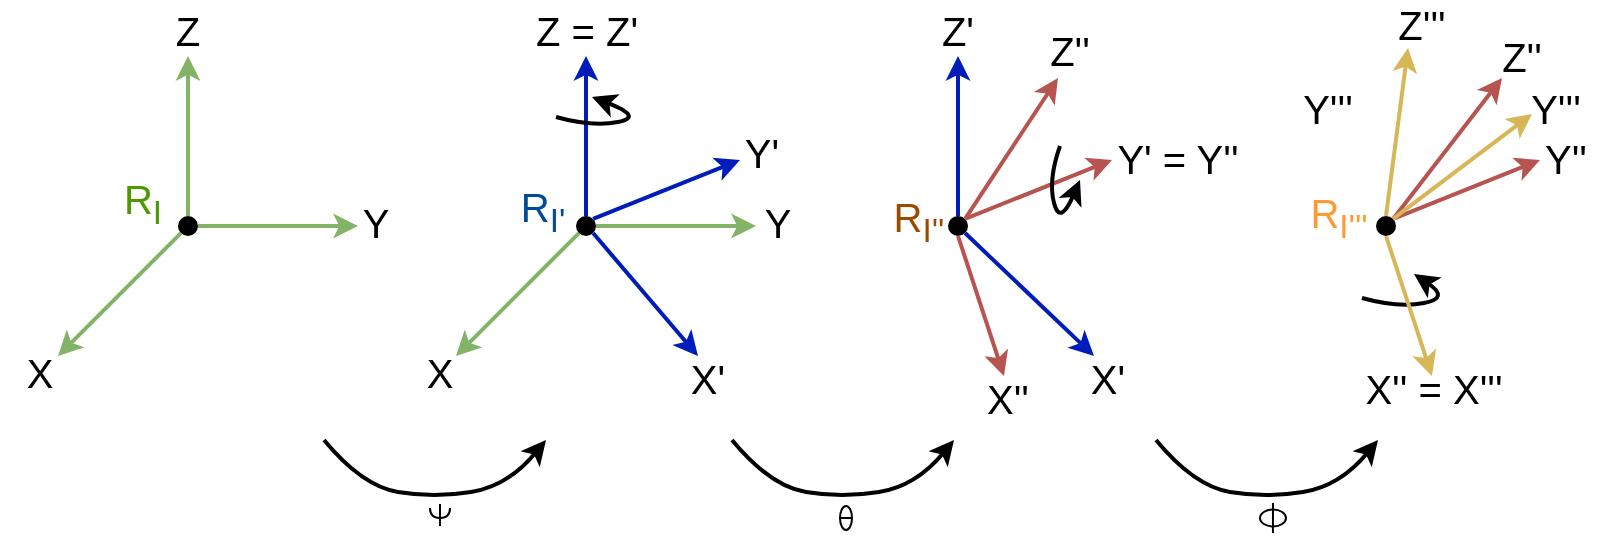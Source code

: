 <mxfile version="12.5.8" type="google"><diagram id="GRHRnJIPc-oLFRh0BUQs" name="Page-1"><mxGraphModel dx="1038" dy="553" grid="0" gridSize="5" guides="1" tooltips="1" connect="1" arrows="1" fold="1" page="1" pageScale="1" pageWidth="1100" pageHeight="850" math="1" shadow="0"><root><mxCell id="0"/><mxCell id="1" parent="0"/><mxCell id="znioTOEod1G9npmtScVb-54" value="" style="curved=1;endArrow=classic;html=1;strokeWidth=2;backgroundOutline=0;fontStyle=0" parent="1" edge="1"><mxGeometry width="50" height="50" relative="1" as="geometry"><mxPoint x="762" y="481" as="sourcePoint"/><mxPoint x="788" y="469" as="targetPoint"/><Array as="points"><mxPoint x="780" y="486"/><mxPoint x="806" y="481"/></Array></mxGeometry></mxCell><mxCell id="znioTOEod1G9npmtScVb-1" value="" style="endArrow=classic;html=1;exitX=0.5;exitY=0;exitDx=0;exitDy=0;strokeWidth=2;fillColor=#d5e8d4;strokeColor=#82b366;" parent="1" source="znioTOEod1G9npmtScVb-5" edge="1"><mxGeometry width="50" height="50" relative="1" as="geometry"><mxPoint x="174.88" y="429" as="sourcePoint"/><mxPoint x="175" y="360" as="targetPoint"/></mxGeometry></mxCell><mxCell id="znioTOEod1G9npmtScVb-3" value="" style="endArrow=classic;html=1;exitX=0;exitY=1;exitDx=0;exitDy=0;fillColor=#d5e8d4;strokeColor=#82b366;strokeWidth=2;" parent="1" source="znioTOEod1G9npmtScVb-5" edge="1"><mxGeometry width="50" height="50" relative="1" as="geometry"><mxPoint x="170" y="450" as="sourcePoint"/><mxPoint x="110" y="510" as="targetPoint"/></mxGeometry></mxCell><mxCell id="znioTOEod1G9npmtScVb-5" value="" style="ellipse;whiteSpace=wrap;html=1;aspect=fixed;fillColor=#000000;strokeColor=none;" parent="1" vertex="1"><mxGeometry x="170" y="440" width="10" height="10" as="geometry"/></mxCell><mxCell id="znioTOEod1G9npmtScVb-6" value="" style="endArrow=classic;html=1;exitX=1;exitY=0.5;exitDx=0;exitDy=0;fillColor=#d5e8d4;strokeColor=#82b366;strokeWidth=2;" parent="1" source="znioTOEod1G9npmtScVb-5" edge="1"><mxGeometry width="50" height="50" relative="1" as="geometry"><mxPoint x="200" y="444.92" as="sourcePoint"/><mxPoint x="260" y="445" as="targetPoint"/></mxGeometry></mxCell><mxCell id="znioTOEod1G9npmtScVb-7" value="" style="endArrow=classic;html=1;exitX=0.5;exitY=0;exitDx=0;exitDy=0;fillColor=#0050ef;strokeColor=#001DBC;strokeWidth=2;" parent="1" source="znioTOEod1G9npmtScVb-9" edge="1"><mxGeometry width="50" height="50" relative="1" as="geometry"><mxPoint x="373.88" y="429" as="sourcePoint"/><mxPoint x="374" y="360.0" as="targetPoint"/></mxGeometry></mxCell><mxCell id="znioTOEod1G9npmtScVb-8" value="" style="endArrow=classic;html=1;exitX=0;exitY=1;exitDx=0;exitDy=0;fillColor=#d5e8d4;strokeColor=#82b366;strokeWidth=2;" parent="1" source="znioTOEod1G9npmtScVb-9" edge="1"><mxGeometry width="50" height="50" relative="1" as="geometry"><mxPoint x="369" y="450" as="sourcePoint"/><mxPoint x="309" y="510" as="targetPoint"/></mxGeometry></mxCell><mxCell id="znioTOEod1G9npmtScVb-9" value="" style="ellipse;whiteSpace=wrap;html=1;aspect=fixed;fillColor=#000000;strokeColor=none;" parent="1" vertex="1"><mxGeometry x="369" y="440" width="10" height="10" as="geometry"/></mxCell><mxCell id="znioTOEod1G9npmtScVb-10" value="" style="endArrow=classic;html=1;exitX=1;exitY=0.5;exitDx=0;exitDy=0;fillColor=#d5e8d4;strokeColor=#82b366;strokeWidth=2;" parent="1" source="znioTOEod1G9npmtScVb-9" edge="1"><mxGeometry width="50" height="50" relative="1" as="geometry"><mxPoint x="399" y="444.92" as="sourcePoint"/><mxPoint x="459" y="445.0" as="targetPoint"/></mxGeometry></mxCell><mxCell id="znioTOEod1G9npmtScVb-11" value="" style="endArrow=classic;html=1;fillColor=#0050ef;strokeColor=#001DBC;strokeWidth=2;exitX=1;exitY=1;exitDx=0;exitDy=0;" parent="1" source="znioTOEod1G9npmtScVb-9" edge="1"><mxGeometry width="50" height="50" relative="1" as="geometry"><mxPoint x="386" y="450" as="sourcePoint"/><mxPoint x="430" y="510" as="targetPoint"/></mxGeometry></mxCell><mxCell id="znioTOEod1G9npmtScVb-12" value="" style="endArrow=classic;html=1;exitX=1;exitY=0;exitDx=0;exitDy=0;fillColor=#0050ef;strokeColor=#001DBC;strokeWidth=2;" parent="1" source="znioTOEod1G9npmtScVb-9" edge="1"><mxGeometry width="50" height="50" relative="1" as="geometry"><mxPoint x="389" y="421" as="sourcePoint"/><mxPoint x="451" y="412" as="targetPoint"/></mxGeometry></mxCell><mxCell id="znioTOEod1G9npmtScVb-13" value="" style="endArrow=classic;html=1;exitX=0.5;exitY=0;exitDx=0;exitDy=0;fillColor=#0050ef;strokeColor=#001DBC;strokeWidth=2;" parent="1" source="znioTOEod1G9npmtScVb-15" edge="1"><mxGeometry width="50" height="50" relative="1" as="geometry"><mxPoint x="559.88" y="429" as="sourcePoint"/><mxPoint x="560" y="360" as="targetPoint"/></mxGeometry></mxCell><mxCell id="znioTOEod1G9npmtScVb-15" value="" style="ellipse;whiteSpace=wrap;html=1;aspect=fixed;fillColor=#000000;strokeColor=none;" parent="1" vertex="1"><mxGeometry x="555" y="440" width="10" height="10" as="geometry"/></mxCell><mxCell id="znioTOEod1G9npmtScVb-17" value="" style="endArrow=classic;html=1;fillColor=#0050ef;strokeColor=#001DBC;strokeWidth=2;exitX=1;exitY=1;exitDx=0;exitDy=0;" parent="1" source="znioTOEod1G9npmtScVb-15" edge="1"><mxGeometry width="50" height="50" relative="1" as="geometry"><mxPoint x="595" y="450" as="sourcePoint"/><mxPoint x="628" y="510" as="targetPoint"/></mxGeometry></mxCell><mxCell id="znioTOEod1G9npmtScVb-18" value="" style="endArrow=classic;html=1;exitX=1;exitY=0;exitDx=0;exitDy=0;fillColor=#f8cecc;strokeColor=#b85450;strokeWidth=2;" parent="1" source="znioTOEod1G9npmtScVb-15" edge="1"><mxGeometry width="50" height="50" relative="1" as="geometry"><mxPoint x="575" y="421" as="sourcePoint"/><mxPoint x="637" y="412" as="targetPoint"/></mxGeometry></mxCell><mxCell id="znioTOEod1G9npmtScVb-19" value="&lt;font style=&quot;font-size: 20px&quot;&gt;Z&lt;/font&gt;" style="text;html=1;strokeColor=none;fillColor=none;align=center;verticalAlign=middle;whiteSpace=wrap;rounded=0;" parent="1" vertex="1"><mxGeometry x="155" y="337" width="40" height="20" as="geometry"/></mxCell><mxCell id="znioTOEod1G9npmtScVb-20" value="&lt;span style=&quot;font-size: 20px&quot;&gt;Y&lt;/span&gt;" style="text;html=1;strokeColor=none;fillColor=none;align=center;verticalAlign=middle;whiteSpace=wrap;rounded=0;" parent="1" vertex="1"><mxGeometry x="249" y="433" width="40" height="20" as="geometry"/></mxCell><mxCell id="znioTOEod1G9npmtScVb-21" value="&lt;font style=&quot;font-size: 20px&quot;&gt;X&lt;/font&gt;" style="text;html=1;strokeColor=none;fillColor=none;align=center;verticalAlign=middle;whiteSpace=wrap;rounded=0;" parent="1" vertex="1"><mxGeometry x="81" y="508" width="40" height="20" as="geometry"/></mxCell><mxCell id="znioTOEod1G9npmtScVb-24" value="" style="endArrow=classic;html=1;exitX=1;exitY=0;exitDx=0;exitDy=0;fillColor=#f8cecc;strokeColor=#b85450;strokeWidth=2;" parent="1" source="znioTOEod1G9npmtScVb-15" edge="1"><mxGeometry width="50" height="50" relative="1" as="geometry"><mxPoint x="564.996" y="422.464" as="sourcePoint"/><mxPoint x="610" y="371" as="targetPoint"/></mxGeometry></mxCell><mxCell id="znioTOEod1G9npmtScVb-25" value="" style="endArrow=classic;html=1;fillColor=#f8cecc;strokeColor=#b85450;strokeWidth=2;exitX=0.5;exitY=1;exitDx=0;exitDy=0;" parent="1" source="znioTOEod1G9npmtScVb-15" edge="1"><mxGeometry width="50" height="50" relative="1" as="geometry"><mxPoint x="547" y="462" as="sourcePoint"/><mxPoint x="583" y="520" as="targetPoint"/></mxGeometry></mxCell><mxCell id="znioTOEod1G9npmtScVb-27" value="" style="ellipse;whiteSpace=wrap;html=1;aspect=fixed;fillColor=#000000;strokeColor=none;" parent="1" vertex="1"><mxGeometry x="769" y="440" width="10" height="10" as="geometry"/></mxCell><mxCell id="znioTOEod1G9npmtScVb-29" value="" style="endArrow=classic;html=1;exitX=1;exitY=0;exitDx=0;exitDy=0;fillColor=#f8cecc;strokeColor=#b85450;strokeWidth=2;" parent="1" source="znioTOEod1G9npmtScVb-27" edge="1"><mxGeometry width="50" height="50" relative="1" as="geometry"><mxPoint x="789" y="421" as="sourcePoint"/><mxPoint x="851" y="412" as="targetPoint"/></mxGeometry></mxCell><mxCell id="znioTOEod1G9npmtScVb-30" value="" style="endArrow=classic;html=1;exitX=1;exitY=0;exitDx=0;exitDy=0;fillColor=#f8cecc;strokeColor=#b85450;strokeWidth=2;" parent="1" source="znioTOEod1G9npmtScVb-27" edge="1"><mxGeometry width="50" height="50" relative="1" as="geometry"><mxPoint x="778.996" y="422.464" as="sourcePoint"/><mxPoint x="832" y="371" as="targetPoint"/></mxGeometry></mxCell><mxCell id="znioTOEod1G9npmtScVb-31" value="" style="endArrow=classic;html=1;fillColor=#fff2cc;strokeColor=#d6b656;strokeWidth=2;exitX=0.5;exitY=1;exitDx=0;exitDy=0;" parent="1" source="znioTOEod1G9npmtScVb-27" edge="1"><mxGeometry width="50" height="50" relative="1" as="geometry"><mxPoint x="761" y="462" as="sourcePoint"/><mxPoint x="797" y="520" as="targetPoint"/></mxGeometry></mxCell><mxCell id="znioTOEod1G9npmtScVb-32" value="" style="endArrow=classic;html=1;exitX=1;exitY=0;exitDx=0;exitDy=0;fillColor=#fff2cc;strokeColor=#d6b656;strokeWidth=2;" parent="1" source="znioTOEod1G9npmtScVb-27" edge="1"><mxGeometry width="50" height="50" relative="1" as="geometry"><mxPoint x="805.996" y="418.464" as="sourcePoint"/><mxPoint x="847" y="389" as="targetPoint"/></mxGeometry></mxCell><mxCell id="znioTOEod1G9npmtScVb-33" value="" style="endArrow=classic;html=1;fillColor=#fff2cc;strokeColor=#d6b656;strokeWidth=2;exitX=0.5;exitY=0;exitDx=0;exitDy=0;" parent="1" source="znioTOEod1G9npmtScVb-27" edge="1"><mxGeometry width="50" height="50" relative="1" as="geometry"><mxPoint x="774" y="435" as="sourcePoint"/><mxPoint x="785" y="356" as="targetPoint"/></mxGeometry></mxCell><mxCell id="znioTOEod1G9npmtScVb-34" value="&lt;font style=&quot;font-size: 20px&quot;&gt;Z = Z'&lt;/font&gt;" style="text;html=1;strokeColor=none;fillColor=none;align=center;verticalAlign=middle;whiteSpace=wrap;rounded=0;" parent="1" vertex="1"><mxGeometry x="340" y="337" width="69" height="20.5" as="geometry"/></mxCell><mxCell id="znioTOEod1G9npmtScVb-35" value="&lt;span style=&quot;font-size: 20px&quot;&gt;Y&lt;/span&gt;" style="text;html=1;strokeColor=none;fillColor=none;align=center;verticalAlign=middle;whiteSpace=wrap;rounded=0;" parent="1" vertex="1"><mxGeometry x="450" y="433" width="40" height="20" as="geometry"/></mxCell><mxCell id="znioTOEod1G9npmtScVb-36" value="&lt;font style=&quot;font-size: 20px&quot;&gt;X&lt;/font&gt;" style="text;html=1;strokeColor=none;fillColor=none;align=center;verticalAlign=middle;whiteSpace=wrap;rounded=0;" parent="1" vertex="1"><mxGeometry x="281" y="508" width="40" height="20" as="geometry"/></mxCell><mxCell id="znioTOEod1G9npmtScVb-37" value="&lt;font style=&quot;font-size: 20px&quot;&gt;X'&lt;/font&gt;" style="text;html=1;strokeColor=none;fillColor=none;align=center;verticalAlign=middle;whiteSpace=wrap;rounded=0;" parent="1" vertex="1"><mxGeometry x="415" y="511" width="40" height="20" as="geometry"/></mxCell><mxCell id="znioTOEod1G9npmtScVb-38" value="&lt;span style=&quot;font-size: 20px&quot;&gt;Y'&lt;/span&gt;" style="text;html=1;strokeColor=none;fillColor=none;align=center;verticalAlign=middle;whiteSpace=wrap;rounded=0;" parent="1" vertex="1"><mxGeometry x="442" y="398" width="40" height="20" as="geometry"/></mxCell><mxCell id="znioTOEod1G9npmtScVb-39" value="&lt;font style=&quot;font-size: 20px&quot;&gt;Z'&lt;/font&gt;" style="text;html=1;strokeColor=none;fillColor=none;align=center;verticalAlign=middle;whiteSpace=wrap;rounded=0;" parent="1" vertex="1"><mxGeometry x="549" y="336.5" width="22" height="20.5" as="geometry"/></mxCell><mxCell id="znioTOEod1G9npmtScVb-40" value="&lt;span style=&quot;font-size: 20px&quot;&gt;Y' = Y''&lt;/span&gt;" style="text;html=1;strokeColor=none;fillColor=none;align=center;verticalAlign=middle;whiteSpace=wrap;rounded=0;" parent="1" vertex="1"><mxGeometry x="638" y="401" width="64" height="20" as="geometry"/></mxCell><mxCell id="znioTOEod1G9npmtScVb-41" value="&lt;font style=&quot;font-size: 20px&quot;&gt;Z''&lt;/font&gt;" style="text;html=1;strokeColor=none;fillColor=none;align=center;verticalAlign=middle;whiteSpace=wrap;rounded=0;" parent="1" vertex="1"><mxGeometry x="605" y="346.5" width="22" height="20.5" as="geometry"/></mxCell><mxCell id="znioTOEod1G9npmtScVb-42" value="&lt;font style=&quot;font-size: 20px&quot;&gt;X'&lt;/font&gt;" style="text;html=1;strokeColor=none;fillColor=none;align=center;verticalAlign=middle;whiteSpace=wrap;rounded=0;" parent="1" vertex="1"><mxGeometry x="615" y="511" width="40" height="20" as="geometry"/></mxCell><mxCell id="znioTOEod1G9npmtScVb-43" value="&lt;font style=&quot;font-size: 20px&quot;&gt;X''&lt;/font&gt;" style="text;html=1;strokeColor=none;fillColor=none;align=center;verticalAlign=middle;whiteSpace=wrap;rounded=0;" parent="1" vertex="1"><mxGeometry x="565" y="521" width="40" height="20" as="geometry"/></mxCell><mxCell id="znioTOEod1G9npmtScVb-44" value="&lt;font style=&quot;font-size: 20px&quot;&gt;Z''&lt;/font&gt;" style="text;html=1;strokeColor=none;fillColor=none;align=center;verticalAlign=middle;whiteSpace=wrap;rounded=0;" parent="1" vertex="1"><mxGeometry x="831" y="350" width="22" height="20.5" as="geometry"/></mxCell><mxCell id="znioTOEod1G9npmtScVb-45" value="&lt;span style=&quot;font-size: 20px&quot;&gt;Y''&lt;/span&gt;" style="text;html=1;strokeColor=none;fillColor=none;align=center;verticalAlign=middle;whiteSpace=wrap;rounded=0;" parent="1" vertex="1"><mxGeometry x="847" y="401" width="34" height="20" as="geometry"/></mxCell><mxCell id="znioTOEod1G9npmtScVb-46" value="&lt;font style=&quot;font-size: 20px&quot;&gt;Z'''&lt;/font&gt;" style="text;html=1;strokeColor=none;fillColor=none;align=center;verticalAlign=middle;whiteSpace=wrap;rounded=0;" parent="1" vertex="1"><mxGeometry x="779" y="334" width="26" height="20.5" as="geometry"/></mxCell><mxCell id="znioTOEod1G9npmtScVb-47" value="&lt;span style=&quot;font-size: 20px&quot;&gt;Y'''&lt;/span&gt;" style="text;html=1;strokeColor=none;fillColor=none;align=center;verticalAlign=middle;whiteSpace=wrap;rounded=0;" parent="1" vertex="1"><mxGeometry x="842" y="376" width="34" height="20" as="geometry"/></mxCell><mxCell id="RrErHr82rbBoOSvVNIyc-1" value="&lt;span style=&quot;font-size: 20px&quot;&gt;Y'''&lt;/span&gt;" style="text;html=1;strokeColor=none;fillColor=none;align=center;verticalAlign=middle;whiteSpace=wrap;rounded=0;" vertex="1" parent="1"><mxGeometry x="728" y="376" width="34" height="20" as="geometry"/></mxCell><mxCell id="znioTOEod1G9npmtScVb-48" value="&lt;font style=&quot;font-size: 20px&quot;&gt;X'' = X'''&lt;/font&gt;" style="text;html=1;strokeColor=none;fillColor=none;align=center;verticalAlign=middle;whiteSpace=wrap;rounded=0;" parent="1" vertex="1"><mxGeometry x="757" y="516" width="82" height="20" as="geometry"/></mxCell><mxCell id="znioTOEod1G9npmtScVb-51" value="" style="curved=1;endArrow=classic;html=1;strokeWidth=2;" parent="1" edge="1"><mxGeometry width="50" height="50" relative="1" as="geometry"><mxPoint x="359" y="390.5" as="sourcePoint"/><mxPoint x="377" y="380.5" as="targetPoint"/><Array as="points"><mxPoint x="377" y="395.5"/><mxPoint x="403" y="390.5"/></Array></mxGeometry></mxCell><mxCell id="znioTOEod1G9npmtScVb-53" value="" style="curved=1;endArrow=classic;html=1;strokeWidth=2;" parent="1" edge="1"><mxGeometry width="50" height="50" relative="1" as="geometry"><mxPoint x="611" y="405" as="sourcePoint"/><mxPoint x="621" y="422" as="targetPoint"/><Array as="points"><mxPoint x="605" y="422"/><mxPoint x="611" y="445"/></Array></mxGeometry></mxCell><mxCell id="znioTOEod1G9npmtScVb-55" value="&lt;font style=&quot;font-size: 20px&quot; color=&quot;#4d9900&quot;&gt;R&lt;sub&gt;I&lt;/sub&gt;&lt;/font&gt;" style="text;html=1;align=center;verticalAlign=middle;resizable=0;points=[];autosize=1;" parent="1" vertex="1"><mxGeometry x="137" y="421" width="29" height="25" as="geometry"/></mxCell><mxCell id="znioTOEod1G9npmtScVb-56" value="&lt;font style=&quot;font-size: 20px&quot; color=&quot;#004c99&quot;&gt;R&lt;sub&gt;I'&lt;/sub&gt;&lt;/font&gt;" style="text;html=1;align=center;verticalAlign=middle;resizable=0;points=[];autosize=1;" parent="1" vertex="1"><mxGeometry x="336" y="425" width="32" height="25" as="geometry"/></mxCell><mxCell id="znioTOEod1G9npmtScVb-57" value="&lt;font style=&quot;font-size: 20px&quot; color=&quot;#994c00&quot;&gt;R&lt;sub&gt;I''&lt;/sub&gt;&lt;/font&gt;" style="text;html=1;align=center;verticalAlign=middle;resizable=0;points=[];autosize=1;" parent="1" vertex="1"><mxGeometry x="522" y="430.5" width="35" height="25" as="geometry"/></mxCell><mxCell id="znioTOEod1G9npmtScVb-58" value="&lt;font style=&quot;font-size: 20px&quot; color=&quot;#ff9933&quot;&gt;R&lt;sub&gt;I'''&lt;/sub&gt;&lt;/font&gt;" style="text;html=1;align=center;verticalAlign=middle;resizable=0;points=[];autosize=1;" parent="1" vertex="1"><mxGeometry x="730" y="428" width="39" height="25" as="geometry"/></mxCell><mxCell id="7vbj0NNbH5rXV_eunQxU-1" value="" style="curved=1;endArrow=classic;html=1;strokeWidth=2;" parent="1" edge="1"><mxGeometry width="50" height="50" relative="1" as="geometry"><mxPoint x="243" y="552" as="sourcePoint"/><mxPoint x="354" y="552" as="targetPoint"/><Array as="points"><mxPoint x="262" y="575"/><mxPoint x="298" y="581"/><mxPoint x="335" y="575"/></Array></mxGeometry></mxCell><mxCell id="7vbj0NNbH5rXV_eunQxU-2" value="" style="curved=1;endArrow=classic;html=1;strokeWidth=2;" parent="1" edge="1"><mxGeometry width="50" height="50" relative="1" as="geometry"><mxPoint x="447" y="552" as="sourcePoint"/><mxPoint x="558" y="552" as="targetPoint"/><Array as="points"><mxPoint x="466" y="575"/><mxPoint x="502" y="581"/><mxPoint x="539" y="575"/></Array></mxGeometry></mxCell><mxCell id="7vbj0NNbH5rXV_eunQxU-3" value="" style="curved=1;endArrow=classic;html=1;strokeWidth=2;" parent="1" edge="1"><mxGeometry width="50" height="50" relative="1" as="geometry"><mxPoint x="659" y="552" as="sourcePoint"/><mxPoint x="770" y="552" as="targetPoint"/><Array as="points"><mxPoint x="678" y="575"/><mxPoint x="714" y="581"/><mxPoint x="751" y="575"/></Array></mxGeometry></mxCell><mxCell id="7vbj0NNbH5rXV_eunQxU-12" value="" style="curved=1;endArrow=none;html=1;strokeWidth=1;endFill=0;" parent="1" edge="1"><mxGeometry width="50" height="50" relative="1" as="geometry"><mxPoint x="296" y="586" as="sourcePoint"/><mxPoint x="306" y="586" as="targetPoint"/><Array as="points"><mxPoint x="296" y="591"/><mxPoint x="306" y="591"/></Array></mxGeometry></mxCell><mxCell id="7vbj0NNbH5rXV_eunQxU-13" value="" style="endArrow=none;html=1;strokeWidth=1;" parent="1" edge="1"><mxGeometry width="50" height="50" relative="1" as="geometry"><mxPoint x="301" y="595" as="sourcePoint"/><mxPoint x="301" y="584" as="targetPoint"/></mxGeometry></mxCell><mxCell id="7vbj0NNbH5rXV_eunQxU-14" value="" style="ellipse;whiteSpace=wrap;html=1;" parent="1" vertex="1"><mxGeometry x="501" y="585" width="6" height="12" as="geometry"/></mxCell><mxCell id="7vbj0NNbH5rXV_eunQxU-15" value="" style="endArrow=none;html=1;strokeWidth=1;exitX=0;exitY=0.5;exitDx=0;exitDy=0;entryX=1;entryY=0.5;entryDx=0;entryDy=0;" parent="1" source="7vbj0NNbH5rXV_eunQxU-14" target="7vbj0NNbH5rXV_eunQxU-14" edge="1"><mxGeometry width="50" height="50" relative="1" as="geometry"><mxPoint x="504" y="605" as="sourcePoint"/><mxPoint x="517" y="594" as="targetPoint"/></mxGeometry></mxCell><mxCell id="7vbj0NNbH5rXV_eunQxU-16" value="" style="ellipse;whiteSpace=wrap;html=1;" parent="1" vertex="1"><mxGeometry x="711" y="586.75" width="13" height="8.5" as="geometry"/></mxCell><mxCell id="7vbj0NNbH5rXV_eunQxU-17" value="" style="endArrow=none;html=1;strokeWidth=1;" parent="1" edge="1"><mxGeometry width="50" height="50" relative="1" as="geometry"><mxPoint x="717.47" y="598.5" as="sourcePoint"/><mxPoint x="717.47" y="583.5" as="targetPoint"/></mxGeometry></mxCell></root></mxGraphModel></diagram></mxfile>